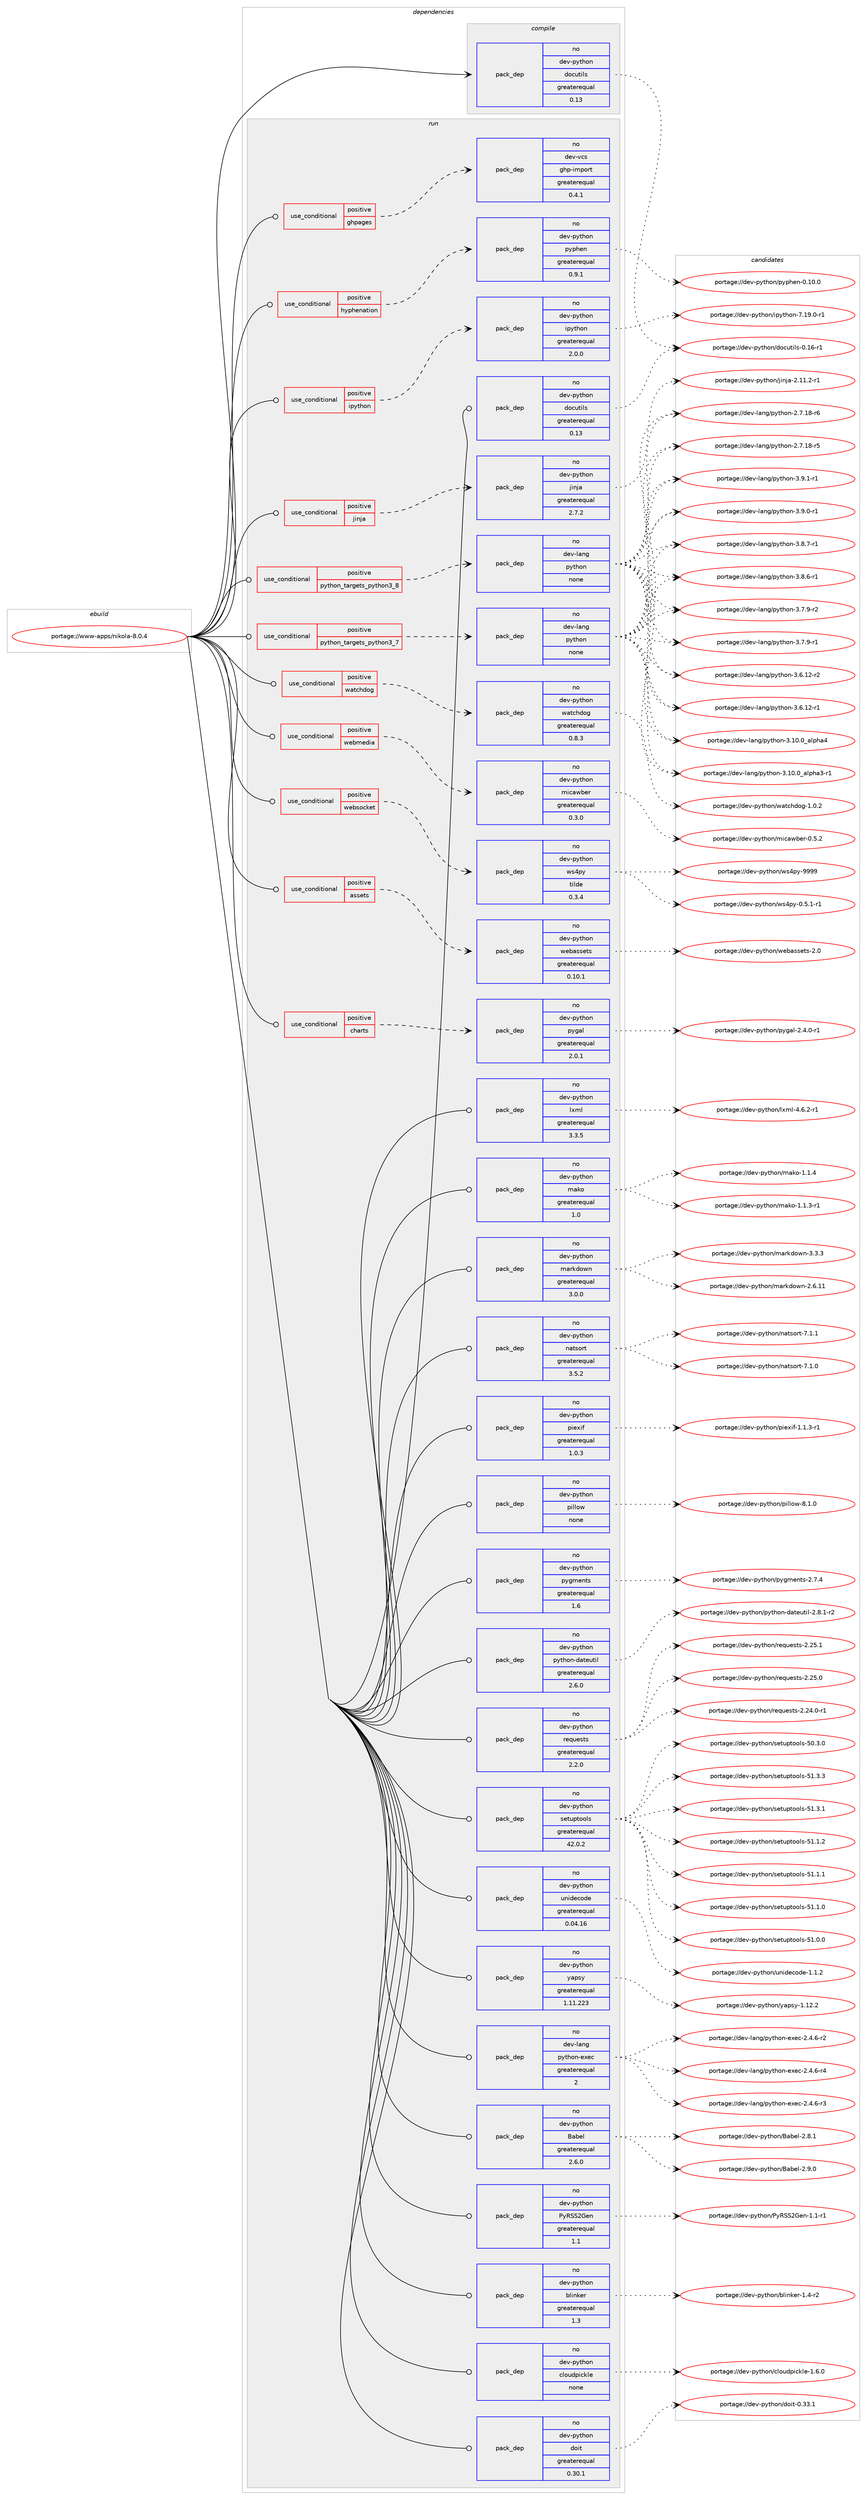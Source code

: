 digraph prolog {

# *************
# Graph options
# *************

newrank=true;
concentrate=true;
compound=true;
graph [rankdir=LR,fontname=Helvetica,fontsize=10,ranksep=1.5];#, ranksep=2.5, nodesep=0.2];
edge  [arrowhead=vee];
node  [fontname=Helvetica,fontsize=10];

# **********
# The ebuild
# **********

subgraph cluster_leftcol {
color=gray;
rank=same;
label=<<i>ebuild</i>>;
id [label="portage://www-apps/nikola-8.0.4", color=red, width=4, href="../www-apps/nikola-8.0.4.svg"];
}

# ****************
# The dependencies
# ****************

subgraph cluster_midcol {
color=gray;
label=<<i>dependencies</i>>;
subgraph cluster_compile {
fillcolor="#eeeeee";
style=filled;
label=<<i>compile</i>>;
subgraph pack3477 {
dependency4585 [label=<<TABLE BORDER="0" CELLBORDER="1" CELLSPACING="0" CELLPADDING="4" WIDTH="220"><TR><TD ROWSPAN="6" CELLPADDING="30">pack_dep</TD></TR><TR><TD WIDTH="110">no</TD></TR><TR><TD>dev-python</TD></TR><TR><TD>docutils</TD></TR><TR><TD>greaterequal</TD></TR><TR><TD>0.13</TD></TR></TABLE>>, shape=none, color=blue];
}
id:e -> dependency4585:w [weight=20,style="solid",arrowhead="vee"];
}
subgraph cluster_compileandrun {
fillcolor="#eeeeee";
style=filled;
label=<<i>compile and run</i>>;
}
subgraph cluster_run {
fillcolor="#eeeeee";
style=filled;
label=<<i>run</i>>;
subgraph cond1060 {
dependency4586 [label=<<TABLE BORDER="0" CELLBORDER="1" CELLSPACING="0" CELLPADDING="4"><TR><TD ROWSPAN="3" CELLPADDING="10">use_conditional</TD></TR><TR><TD>positive</TD></TR><TR><TD>assets</TD></TR></TABLE>>, shape=none, color=red];
subgraph pack3478 {
dependency4587 [label=<<TABLE BORDER="0" CELLBORDER="1" CELLSPACING="0" CELLPADDING="4" WIDTH="220"><TR><TD ROWSPAN="6" CELLPADDING="30">pack_dep</TD></TR><TR><TD WIDTH="110">no</TD></TR><TR><TD>dev-python</TD></TR><TR><TD>webassets</TD></TR><TR><TD>greaterequal</TD></TR><TR><TD>0.10.1</TD></TR></TABLE>>, shape=none, color=blue];
}
dependency4586:e -> dependency4587:w [weight=20,style="dashed",arrowhead="vee"];
}
id:e -> dependency4586:w [weight=20,style="solid",arrowhead="odot"];
subgraph cond1061 {
dependency4588 [label=<<TABLE BORDER="0" CELLBORDER="1" CELLSPACING="0" CELLPADDING="4"><TR><TD ROWSPAN="3" CELLPADDING="10">use_conditional</TD></TR><TR><TD>positive</TD></TR><TR><TD>charts</TD></TR></TABLE>>, shape=none, color=red];
subgraph pack3479 {
dependency4589 [label=<<TABLE BORDER="0" CELLBORDER="1" CELLSPACING="0" CELLPADDING="4" WIDTH="220"><TR><TD ROWSPAN="6" CELLPADDING="30">pack_dep</TD></TR><TR><TD WIDTH="110">no</TD></TR><TR><TD>dev-python</TD></TR><TR><TD>pygal</TD></TR><TR><TD>greaterequal</TD></TR><TR><TD>2.0.1</TD></TR></TABLE>>, shape=none, color=blue];
}
dependency4588:e -> dependency4589:w [weight=20,style="dashed",arrowhead="vee"];
}
id:e -> dependency4588:w [weight=20,style="solid",arrowhead="odot"];
subgraph cond1062 {
dependency4590 [label=<<TABLE BORDER="0" CELLBORDER="1" CELLSPACING="0" CELLPADDING="4"><TR><TD ROWSPAN="3" CELLPADDING="10">use_conditional</TD></TR><TR><TD>positive</TD></TR><TR><TD>ghpages</TD></TR></TABLE>>, shape=none, color=red];
subgraph pack3480 {
dependency4591 [label=<<TABLE BORDER="0" CELLBORDER="1" CELLSPACING="0" CELLPADDING="4" WIDTH="220"><TR><TD ROWSPAN="6" CELLPADDING="30">pack_dep</TD></TR><TR><TD WIDTH="110">no</TD></TR><TR><TD>dev-vcs</TD></TR><TR><TD>ghp-import</TD></TR><TR><TD>greaterequal</TD></TR><TR><TD>0.4.1</TD></TR></TABLE>>, shape=none, color=blue];
}
dependency4590:e -> dependency4591:w [weight=20,style="dashed",arrowhead="vee"];
}
id:e -> dependency4590:w [weight=20,style="solid",arrowhead="odot"];
subgraph cond1063 {
dependency4592 [label=<<TABLE BORDER="0" CELLBORDER="1" CELLSPACING="0" CELLPADDING="4"><TR><TD ROWSPAN="3" CELLPADDING="10">use_conditional</TD></TR><TR><TD>positive</TD></TR><TR><TD>hyphenation</TD></TR></TABLE>>, shape=none, color=red];
subgraph pack3481 {
dependency4593 [label=<<TABLE BORDER="0" CELLBORDER="1" CELLSPACING="0" CELLPADDING="4" WIDTH="220"><TR><TD ROWSPAN="6" CELLPADDING="30">pack_dep</TD></TR><TR><TD WIDTH="110">no</TD></TR><TR><TD>dev-python</TD></TR><TR><TD>pyphen</TD></TR><TR><TD>greaterequal</TD></TR><TR><TD>0.9.1</TD></TR></TABLE>>, shape=none, color=blue];
}
dependency4592:e -> dependency4593:w [weight=20,style="dashed",arrowhead="vee"];
}
id:e -> dependency4592:w [weight=20,style="solid",arrowhead="odot"];
subgraph cond1064 {
dependency4594 [label=<<TABLE BORDER="0" CELLBORDER="1" CELLSPACING="0" CELLPADDING="4"><TR><TD ROWSPAN="3" CELLPADDING="10">use_conditional</TD></TR><TR><TD>positive</TD></TR><TR><TD>ipython</TD></TR></TABLE>>, shape=none, color=red];
subgraph pack3482 {
dependency4595 [label=<<TABLE BORDER="0" CELLBORDER="1" CELLSPACING="0" CELLPADDING="4" WIDTH="220"><TR><TD ROWSPAN="6" CELLPADDING="30">pack_dep</TD></TR><TR><TD WIDTH="110">no</TD></TR><TR><TD>dev-python</TD></TR><TR><TD>ipython</TD></TR><TR><TD>greaterequal</TD></TR><TR><TD>2.0.0</TD></TR></TABLE>>, shape=none, color=blue];
}
dependency4594:e -> dependency4595:w [weight=20,style="dashed",arrowhead="vee"];
}
id:e -> dependency4594:w [weight=20,style="solid",arrowhead="odot"];
subgraph cond1065 {
dependency4596 [label=<<TABLE BORDER="0" CELLBORDER="1" CELLSPACING="0" CELLPADDING="4"><TR><TD ROWSPAN="3" CELLPADDING="10">use_conditional</TD></TR><TR><TD>positive</TD></TR><TR><TD>jinja</TD></TR></TABLE>>, shape=none, color=red];
subgraph pack3483 {
dependency4597 [label=<<TABLE BORDER="0" CELLBORDER="1" CELLSPACING="0" CELLPADDING="4" WIDTH="220"><TR><TD ROWSPAN="6" CELLPADDING="30">pack_dep</TD></TR><TR><TD WIDTH="110">no</TD></TR><TR><TD>dev-python</TD></TR><TR><TD>jinja</TD></TR><TR><TD>greaterequal</TD></TR><TR><TD>2.7.2</TD></TR></TABLE>>, shape=none, color=blue];
}
dependency4596:e -> dependency4597:w [weight=20,style="dashed",arrowhead="vee"];
}
id:e -> dependency4596:w [weight=20,style="solid",arrowhead="odot"];
subgraph cond1066 {
dependency4598 [label=<<TABLE BORDER="0" CELLBORDER="1" CELLSPACING="0" CELLPADDING="4"><TR><TD ROWSPAN="3" CELLPADDING="10">use_conditional</TD></TR><TR><TD>positive</TD></TR><TR><TD>python_targets_python3_7</TD></TR></TABLE>>, shape=none, color=red];
subgraph pack3484 {
dependency4599 [label=<<TABLE BORDER="0" CELLBORDER="1" CELLSPACING="0" CELLPADDING="4" WIDTH="220"><TR><TD ROWSPAN="6" CELLPADDING="30">pack_dep</TD></TR><TR><TD WIDTH="110">no</TD></TR><TR><TD>dev-lang</TD></TR><TR><TD>python</TD></TR><TR><TD>none</TD></TR><TR><TD></TD></TR></TABLE>>, shape=none, color=blue];
}
dependency4598:e -> dependency4599:w [weight=20,style="dashed",arrowhead="vee"];
}
id:e -> dependency4598:w [weight=20,style="solid",arrowhead="odot"];
subgraph cond1067 {
dependency4600 [label=<<TABLE BORDER="0" CELLBORDER="1" CELLSPACING="0" CELLPADDING="4"><TR><TD ROWSPAN="3" CELLPADDING="10">use_conditional</TD></TR><TR><TD>positive</TD></TR><TR><TD>python_targets_python3_8</TD></TR></TABLE>>, shape=none, color=red];
subgraph pack3485 {
dependency4601 [label=<<TABLE BORDER="0" CELLBORDER="1" CELLSPACING="0" CELLPADDING="4" WIDTH="220"><TR><TD ROWSPAN="6" CELLPADDING="30">pack_dep</TD></TR><TR><TD WIDTH="110">no</TD></TR><TR><TD>dev-lang</TD></TR><TR><TD>python</TD></TR><TR><TD>none</TD></TR><TR><TD></TD></TR></TABLE>>, shape=none, color=blue];
}
dependency4600:e -> dependency4601:w [weight=20,style="dashed",arrowhead="vee"];
}
id:e -> dependency4600:w [weight=20,style="solid",arrowhead="odot"];
subgraph cond1068 {
dependency4602 [label=<<TABLE BORDER="0" CELLBORDER="1" CELLSPACING="0" CELLPADDING="4"><TR><TD ROWSPAN="3" CELLPADDING="10">use_conditional</TD></TR><TR><TD>positive</TD></TR><TR><TD>watchdog</TD></TR></TABLE>>, shape=none, color=red];
subgraph pack3486 {
dependency4603 [label=<<TABLE BORDER="0" CELLBORDER="1" CELLSPACING="0" CELLPADDING="4" WIDTH="220"><TR><TD ROWSPAN="6" CELLPADDING="30">pack_dep</TD></TR><TR><TD WIDTH="110">no</TD></TR><TR><TD>dev-python</TD></TR><TR><TD>watchdog</TD></TR><TR><TD>greaterequal</TD></TR><TR><TD>0.8.3</TD></TR></TABLE>>, shape=none, color=blue];
}
dependency4602:e -> dependency4603:w [weight=20,style="dashed",arrowhead="vee"];
}
id:e -> dependency4602:w [weight=20,style="solid",arrowhead="odot"];
subgraph cond1069 {
dependency4604 [label=<<TABLE BORDER="0" CELLBORDER="1" CELLSPACING="0" CELLPADDING="4"><TR><TD ROWSPAN="3" CELLPADDING="10">use_conditional</TD></TR><TR><TD>positive</TD></TR><TR><TD>webmedia</TD></TR></TABLE>>, shape=none, color=red];
subgraph pack3487 {
dependency4605 [label=<<TABLE BORDER="0" CELLBORDER="1" CELLSPACING="0" CELLPADDING="4" WIDTH="220"><TR><TD ROWSPAN="6" CELLPADDING="30">pack_dep</TD></TR><TR><TD WIDTH="110">no</TD></TR><TR><TD>dev-python</TD></TR><TR><TD>micawber</TD></TR><TR><TD>greaterequal</TD></TR><TR><TD>0.3.0</TD></TR></TABLE>>, shape=none, color=blue];
}
dependency4604:e -> dependency4605:w [weight=20,style="dashed",arrowhead="vee"];
}
id:e -> dependency4604:w [weight=20,style="solid",arrowhead="odot"];
subgraph cond1070 {
dependency4606 [label=<<TABLE BORDER="0" CELLBORDER="1" CELLSPACING="0" CELLPADDING="4"><TR><TD ROWSPAN="3" CELLPADDING="10">use_conditional</TD></TR><TR><TD>positive</TD></TR><TR><TD>websocket</TD></TR></TABLE>>, shape=none, color=red];
subgraph pack3488 {
dependency4607 [label=<<TABLE BORDER="0" CELLBORDER="1" CELLSPACING="0" CELLPADDING="4" WIDTH="220"><TR><TD ROWSPAN="6" CELLPADDING="30">pack_dep</TD></TR><TR><TD WIDTH="110">no</TD></TR><TR><TD>dev-python</TD></TR><TR><TD>ws4py</TD></TR><TR><TD>tilde</TD></TR><TR><TD>0.3.4</TD></TR></TABLE>>, shape=none, color=blue];
}
dependency4606:e -> dependency4607:w [weight=20,style="dashed",arrowhead="vee"];
}
id:e -> dependency4606:w [weight=20,style="solid",arrowhead="odot"];
subgraph pack3489 {
dependency4608 [label=<<TABLE BORDER="0" CELLBORDER="1" CELLSPACING="0" CELLPADDING="4" WIDTH="220"><TR><TD ROWSPAN="6" CELLPADDING="30">pack_dep</TD></TR><TR><TD WIDTH="110">no</TD></TR><TR><TD>dev-lang</TD></TR><TR><TD>python-exec</TD></TR><TR><TD>greaterequal</TD></TR><TR><TD>2</TD></TR></TABLE>>, shape=none, color=blue];
}
id:e -> dependency4608:w [weight=20,style="solid",arrowhead="odot"];
subgraph pack3490 {
dependency4609 [label=<<TABLE BORDER="0" CELLBORDER="1" CELLSPACING="0" CELLPADDING="4" WIDTH="220"><TR><TD ROWSPAN="6" CELLPADDING="30">pack_dep</TD></TR><TR><TD WIDTH="110">no</TD></TR><TR><TD>dev-python</TD></TR><TR><TD>Babel</TD></TR><TR><TD>greaterequal</TD></TR><TR><TD>2.6.0</TD></TR></TABLE>>, shape=none, color=blue];
}
id:e -> dependency4609:w [weight=20,style="solid",arrowhead="odot"];
subgraph pack3491 {
dependency4610 [label=<<TABLE BORDER="0" CELLBORDER="1" CELLSPACING="0" CELLPADDING="4" WIDTH="220"><TR><TD ROWSPAN="6" CELLPADDING="30">pack_dep</TD></TR><TR><TD WIDTH="110">no</TD></TR><TR><TD>dev-python</TD></TR><TR><TD>PyRSS2Gen</TD></TR><TR><TD>greaterequal</TD></TR><TR><TD>1.1</TD></TR></TABLE>>, shape=none, color=blue];
}
id:e -> dependency4610:w [weight=20,style="solid",arrowhead="odot"];
subgraph pack3492 {
dependency4611 [label=<<TABLE BORDER="0" CELLBORDER="1" CELLSPACING="0" CELLPADDING="4" WIDTH="220"><TR><TD ROWSPAN="6" CELLPADDING="30">pack_dep</TD></TR><TR><TD WIDTH="110">no</TD></TR><TR><TD>dev-python</TD></TR><TR><TD>blinker</TD></TR><TR><TD>greaterequal</TD></TR><TR><TD>1.3</TD></TR></TABLE>>, shape=none, color=blue];
}
id:e -> dependency4611:w [weight=20,style="solid",arrowhead="odot"];
subgraph pack3493 {
dependency4612 [label=<<TABLE BORDER="0" CELLBORDER="1" CELLSPACING="0" CELLPADDING="4" WIDTH="220"><TR><TD ROWSPAN="6" CELLPADDING="30">pack_dep</TD></TR><TR><TD WIDTH="110">no</TD></TR><TR><TD>dev-python</TD></TR><TR><TD>cloudpickle</TD></TR><TR><TD>none</TD></TR><TR><TD></TD></TR></TABLE>>, shape=none, color=blue];
}
id:e -> dependency4612:w [weight=20,style="solid",arrowhead="odot"];
subgraph pack3494 {
dependency4613 [label=<<TABLE BORDER="0" CELLBORDER="1" CELLSPACING="0" CELLPADDING="4" WIDTH="220"><TR><TD ROWSPAN="6" CELLPADDING="30">pack_dep</TD></TR><TR><TD WIDTH="110">no</TD></TR><TR><TD>dev-python</TD></TR><TR><TD>docutils</TD></TR><TR><TD>greaterequal</TD></TR><TR><TD>0.13</TD></TR></TABLE>>, shape=none, color=blue];
}
id:e -> dependency4613:w [weight=20,style="solid",arrowhead="odot"];
subgraph pack3495 {
dependency4614 [label=<<TABLE BORDER="0" CELLBORDER="1" CELLSPACING="0" CELLPADDING="4" WIDTH="220"><TR><TD ROWSPAN="6" CELLPADDING="30">pack_dep</TD></TR><TR><TD WIDTH="110">no</TD></TR><TR><TD>dev-python</TD></TR><TR><TD>doit</TD></TR><TR><TD>greaterequal</TD></TR><TR><TD>0.30.1</TD></TR></TABLE>>, shape=none, color=blue];
}
id:e -> dependency4614:w [weight=20,style="solid",arrowhead="odot"];
subgraph pack3496 {
dependency4615 [label=<<TABLE BORDER="0" CELLBORDER="1" CELLSPACING="0" CELLPADDING="4" WIDTH="220"><TR><TD ROWSPAN="6" CELLPADDING="30">pack_dep</TD></TR><TR><TD WIDTH="110">no</TD></TR><TR><TD>dev-python</TD></TR><TR><TD>lxml</TD></TR><TR><TD>greaterequal</TD></TR><TR><TD>3.3.5</TD></TR></TABLE>>, shape=none, color=blue];
}
id:e -> dependency4615:w [weight=20,style="solid",arrowhead="odot"];
subgraph pack3497 {
dependency4616 [label=<<TABLE BORDER="0" CELLBORDER="1" CELLSPACING="0" CELLPADDING="4" WIDTH="220"><TR><TD ROWSPAN="6" CELLPADDING="30">pack_dep</TD></TR><TR><TD WIDTH="110">no</TD></TR><TR><TD>dev-python</TD></TR><TR><TD>mako</TD></TR><TR><TD>greaterequal</TD></TR><TR><TD>1.0</TD></TR></TABLE>>, shape=none, color=blue];
}
id:e -> dependency4616:w [weight=20,style="solid",arrowhead="odot"];
subgraph pack3498 {
dependency4617 [label=<<TABLE BORDER="0" CELLBORDER="1" CELLSPACING="0" CELLPADDING="4" WIDTH="220"><TR><TD ROWSPAN="6" CELLPADDING="30">pack_dep</TD></TR><TR><TD WIDTH="110">no</TD></TR><TR><TD>dev-python</TD></TR><TR><TD>markdown</TD></TR><TR><TD>greaterequal</TD></TR><TR><TD>3.0.0</TD></TR></TABLE>>, shape=none, color=blue];
}
id:e -> dependency4617:w [weight=20,style="solid",arrowhead="odot"];
subgraph pack3499 {
dependency4618 [label=<<TABLE BORDER="0" CELLBORDER="1" CELLSPACING="0" CELLPADDING="4" WIDTH="220"><TR><TD ROWSPAN="6" CELLPADDING="30">pack_dep</TD></TR><TR><TD WIDTH="110">no</TD></TR><TR><TD>dev-python</TD></TR><TR><TD>natsort</TD></TR><TR><TD>greaterequal</TD></TR><TR><TD>3.5.2</TD></TR></TABLE>>, shape=none, color=blue];
}
id:e -> dependency4618:w [weight=20,style="solid",arrowhead="odot"];
subgraph pack3500 {
dependency4619 [label=<<TABLE BORDER="0" CELLBORDER="1" CELLSPACING="0" CELLPADDING="4" WIDTH="220"><TR><TD ROWSPAN="6" CELLPADDING="30">pack_dep</TD></TR><TR><TD WIDTH="110">no</TD></TR><TR><TD>dev-python</TD></TR><TR><TD>piexif</TD></TR><TR><TD>greaterequal</TD></TR><TR><TD>1.0.3</TD></TR></TABLE>>, shape=none, color=blue];
}
id:e -> dependency4619:w [weight=20,style="solid",arrowhead="odot"];
subgraph pack3501 {
dependency4620 [label=<<TABLE BORDER="0" CELLBORDER="1" CELLSPACING="0" CELLPADDING="4" WIDTH="220"><TR><TD ROWSPAN="6" CELLPADDING="30">pack_dep</TD></TR><TR><TD WIDTH="110">no</TD></TR><TR><TD>dev-python</TD></TR><TR><TD>pillow</TD></TR><TR><TD>none</TD></TR><TR><TD></TD></TR></TABLE>>, shape=none, color=blue];
}
id:e -> dependency4620:w [weight=20,style="solid",arrowhead="odot"];
subgraph pack3502 {
dependency4621 [label=<<TABLE BORDER="0" CELLBORDER="1" CELLSPACING="0" CELLPADDING="4" WIDTH="220"><TR><TD ROWSPAN="6" CELLPADDING="30">pack_dep</TD></TR><TR><TD WIDTH="110">no</TD></TR><TR><TD>dev-python</TD></TR><TR><TD>pygments</TD></TR><TR><TD>greaterequal</TD></TR><TR><TD>1.6</TD></TR></TABLE>>, shape=none, color=blue];
}
id:e -> dependency4621:w [weight=20,style="solid",arrowhead="odot"];
subgraph pack3503 {
dependency4622 [label=<<TABLE BORDER="0" CELLBORDER="1" CELLSPACING="0" CELLPADDING="4" WIDTH="220"><TR><TD ROWSPAN="6" CELLPADDING="30">pack_dep</TD></TR><TR><TD WIDTH="110">no</TD></TR><TR><TD>dev-python</TD></TR><TR><TD>python-dateutil</TD></TR><TR><TD>greaterequal</TD></TR><TR><TD>2.6.0</TD></TR></TABLE>>, shape=none, color=blue];
}
id:e -> dependency4622:w [weight=20,style="solid",arrowhead="odot"];
subgraph pack3504 {
dependency4623 [label=<<TABLE BORDER="0" CELLBORDER="1" CELLSPACING="0" CELLPADDING="4" WIDTH="220"><TR><TD ROWSPAN="6" CELLPADDING="30">pack_dep</TD></TR><TR><TD WIDTH="110">no</TD></TR><TR><TD>dev-python</TD></TR><TR><TD>requests</TD></TR><TR><TD>greaterequal</TD></TR><TR><TD>2.2.0</TD></TR></TABLE>>, shape=none, color=blue];
}
id:e -> dependency4623:w [weight=20,style="solid",arrowhead="odot"];
subgraph pack3505 {
dependency4624 [label=<<TABLE BORDER="0" CELLBORDER="1" CELLSPACING="0" CELLPADDING="4" WIDTH="220"><TR><TD ROWSPAN="6" CELLPADDING="30">pack_dep</TD></TR><TR><TD WIDTH="110">no</TD></TR><TR><TD>dev-python</TD></TR><TR><TD>setuptools</TD></TR><TR><TD>greaterequal</TD></TR><TR><TD>42.0.2</TD></TR></TABLE>>, shape=none, color=blue];
}
id:e -> dependency4624:w [weight=20,style="solid",arrowhead="odot"];
subgraph pack3506 {
dependency4625 [label=<<TABLE BORDER="0" CELLBORDER="1" CELLSPACING="0" CELLPADDING="4" WIDTH="220"><TR><TD ROWSPAN="6" CELLPADDING="30">pack_dep</TD></TR><TR><TD WIDTH="110">no</TD></TR><TR><TD>dev-python</TD></TR><TR><TD>unidecode</TD></TR><TR><TD>greaterequal</TD></TR><TR><TD>0.04.16</TD></TR></TABLE>>, shape=none, color=blue];
}
id:e -> dependency4625:w [weight=20,style="solid",arrowhead="odot"];
subgraph pack3507 {
dependency4626 [label=<<TABLE BORDER="0" CELLBORDER="1" CELLSPACING="0" CELLPADDING="4" WIDTH="220"><TR><TD ROWSPAN="6" CELLPADDING="30">pack_dep</TD></TR><TR><TD WIDTH="110">no</TD></TR><TR><TD>dev-python</TD></TR><TR><TD>yapsy</TD></TR><TR><TD>greaterequal</TD></TR><TR><TD>1.11.223</TD></TR></TABLE>>, shape=none, color=blue];
}
id:e -> dependency4626:w [weight=20,style="solid",arrowhead="odot"];
}
}

# **************
# The candidates
# **************

subgraph cluster_choices {
rank=same;
color=gray;
label=<<i>candidates</i>>;

subgraph choice3477 {
color=black;
nodesep=1;
choice10010111845112121116104111110471001119911711610510811545484649544511449 [label="portage://dev-python/docutils-0.16-r1", color=red, width=4,href="../dev-python/docutils-0.16-r1.svg"];
dependency4585:e -> choice10010111845112121116104111110471001119911711610510811545484649544511449:w [style=dotted,weight="100"];
}
subgraph choice3478 {
color=black;
nodesep=1;
choice1001011184511212111610411111047119101989711511510111611545504648 [label="portage://dev-python/webassets-2.0", color=red, width=4,href="../dev-python/webassets-2.0.svg"];
dependency4587:e -> choice1001011184511212111610411111047119101989711511510111611545504648:w [style=dotted,weight="100"];
}
subgraph choice3479 {
color=black;
nodesep=1;
choice1001011184511212111610411111047112121103971084550465246484511449 [label="portage://dev-python/pygal-2.4.0-r1", color=red, width=4,href="../dev-python/pygal-2.4.0-r1.svg"];
dependency4589:e -> choice1001011184511212111610411111047112121103971084550465246484511449:w [style=dotted,weight="100"];
}
subgraph choice3480 {
color=black;
nodesep=1;
}
subgraph choice3481 {
color=black;
nodesep=1;
choice100101118451121211161041111104711212111210410111045484649484648 [label="portage://dev-python/pyphen-0.10.0", color=red, width=4,href="../dev-python/pyphen-0.10.0.svg"];
dependency4593:e -> choice100101118451121211161041111104711212111210410111045484649484648:w [style=dotted,weight="100"];
}
subgraph choice3482 {
color=black;
nodesep=1;
choice1001011184511212111610411111047105112121116104111110455546495746484511449 [label="portage://dev-python/ipython-7.19.0-r1", color=red, width=4,href="../dev-python/ipython-7.19.0-r1.svg"];
dependency4595:e -> choice1001011184511212111610411111047105112121116104111110455546495746484511449:w [style=dotted,weight="100"];
}
subgraph choice3483 {
color=black;
nodesep=1;
choice100101118451121211161041111104710610511010697455046494946504511449 [label="portage://dev-python/jinja-2.11.2-r1", color=red, width=4,href="../dev-python/jinja-2.11.2-r1.svg"];
dependency4597:e -> choice100101118451121211161041111104710610511010697455046494946504511449:w [style=dotted,weight="100"];
}
subgraph choice3484 {
color=black;
nodesep=1;
choice1001011184510897110103471121211161041111104551465746494511449 [label="portage://dev-lang/python-3.9.1-r1", color=red, width=4,href="../dev-lang/python-3.9.1-r1.svg"];
choice1001011184510897110103471121211161041111104551465746484511449 [label="portage://dev-lang/python-3.9.0-r1", color=red, width=4,href="../dev-lang/python-3.9.0-r1.svg"];
choice1001011184510897110103471121211161041111104551465646554511449 [label="portage://dev-lang/python-3.8.7-r1", color=red, width=4,href="../dev-lang/python-3.8.7-r1.svg"];
choice1001011184510897110103471121211161041111104551465646544511449 [label="portage://dev-lang/python-3.8.6-r1", color=red, width=4,href="../dev-lang/python-3.8.6-r1.svg"];
choice1001011184510897110103471121211161041111104551465546574511450 [label="portage://dev-lang/python-3.7.9-r2", color=red, width=4,href="../dev-lang/python-3.7.9-r2.svg"];
choice1001011184510897110103471121211161041111104551465546574511449 [label="portage://dev-lang/python-3.7.9-r1", color=red, width=4,href="../dev-lang/python-3.7.9-r1.svg"];
choice100101118451089711010347112121116104111110455146544649504511450 [label="portage://dev-lang/python-3.6.12-r2", color=red, width=4,href="../dev-lang/python-3.6.12-r2.svg"];
choice100101118451089711010347112121116104111110455146544649504511449 [label="portage://dev-lang/python-3.6.12-r1", color=red, width=4,href="../dev-lang/python-3.6.12-r1.svg"];
choice1001011184510897110103471121211161041111104551464948464895971081121049752 [label="portage://dev-lang/python-3.10.0_alpha4", color=red, width=4,href="../dev-lang/python-3.10.0_alpha4.svg"];
choice10010111845108971101034711212111610411111045514649484648959710811210497514511449 [label="portage://dev-lang/python-3.10.0_alpha3-r1", color=red, width=4,href="../dev-lang/python-3.10.0_alpha3-r1.svg"];
choice100101118451089711010347112121116104111110455046554649564511454 [label="portage://dev-lang/python-2.7.18-r6", color=red, width=4,href="../dev-lang/python-2.7.18-r6.svg"];
choice100101118451089711010347112121116104111110455046554649564511453 [label="portage://dev-lang/python-2.7.18-r5", color=red, width=4,href="../dev-lang/python-2.7.18-r5.svg"];
dependency4599:e -> choice1001011184510897110103471121211161041111104551465746494511449:w [style=dotted,weight="100"];
dependency4599:e -> choice1001011184510897110103471121211161041111104551465746484511449:w [style=dotted,weight="100"];
dependency4599:e -> choice1001011184510897110103471121211161041111104551465646554511449:w [style=dotted,weight="100"];
dependency4599:e -> choice1001011184510897110103471121211161041111104551465646544511449:w [style=dotted,weight="100"];
dependency4599:e -> choice1001011184510897110103471121211161041111104551465546574511450:w [style=dotted,weight="100"];
dependency4599:e -> choice1001011184510897110103471121211161041111104551465546574511449:w [style=dotted,weight="100"];
dependency4599:e -> choice100101118451089711010347112121116104111110455146544649504511450:w [style=dotted,weight="100"];
dependency4599:e -> choice100101118451089711010347112121116104111110455146544649504511449:w [style=dotted,weight="100"];
dependency4599:e -> choice1001011184510897110103471121211161041111104551464948464895971081121049752:w [style=dotted,weight="100"];
dependency4599:e -> choice10010111845108971101034711212111610411111045514649484648959710811210497514511449:w [style=dotted,weight="100"];
dependency4599:e -> choice100101118451089711010347112121116104111110455046554649564511454:w [style=dotted,weight="100"];
dependency4599:e -> choice100101118451089711010347112121116104111110455046554649564511453:w [style=dotted,weight="100"];
}
subgraph choice3485 {
color=black;
nodesep=1;
choice1001011184510897110103471121211161041111104551465746494511449 [label="portage://dev-lang/python-3.9.1-r1", color=red, width=4,href="../dev-lang/python-3.9.1-r1.svg"];
choice1001011184510897110103471121211161041111104551465746484511449 [label="portage://dev-lang/python-3.9.0-r1", color=red, width=4,href="../dev-lang/python-3.9.0-r1.svg"];
choice1001011184510897110103471121211161041111104551465646554511449 [label="portage://dev-lang/python-3.8.7-r1", color=red, width=4,href="../dev-lang/python-3.8.7-r1.svg"];
choice1001011184510897110103471121211161041111104551465646544511449 [label="portage://dev-lang/python-3.8.6-r1", color=red, width=4,href="../dev-lang/python-3.8.6-r1.svg"];
choice1001011184510897110103471121211161041111104551465546574511450 [label="portage://dev-lang/python-3.7.9-r2", color=red, width=4,href="../dev-lang/python-3.7.9-r2.svg"];
choice1001011184510897110103471121211161041111104551465546574511449 [label="portage://dev-lang/python-3.7.9-r1", color=red, width=4,href="../dev-lang/python-3.7.9-r1.svg"];
choice100101118451089711010347112121116104111110455146544649504511450 [label="portage://dev-lang/python-3.6.12-r2", color=red, width=4,href="../dev-lang/python-3.6.12-r2.svg"];
choice100101118451089711010347112121116104111110455146544649504511449 [label="portage://dev-lang/python-3.6.12-r1", color=red, width=4,href="../dev-lang/python-3.6.12-r1.svg"];
choice1001011184510897110103471121211161041111104551464948464895971081121049752 [label="portage://dev-lang/python-3.10.0_alpha4", color=red, width=4,href="../dev-lang/python-3.10.0_alpha4.svg"];
choice10010111845108971101034711212111610411111045514649484648959710811210497514511449 [label="portage://dev-lang/python-3.10.0_alpha3-r1", color=red, width=4,href="../dev-lang/python-3.10.0_alpha3-r1.svg"];
choice100101118451089711010347112121116104111110455046554649564511454 [label="portage://dev-lang/python-2.7.18-r6", color=red, width=4,href="../dev-lang/python-2.7.18-r6.svg"];
choice100101118451089711010347112121116104111110455046554649564511453 [label="portage://dev-lang/python-2.7.18-r5", color=red, width=4,href="../dev-lang/python-2.7.18-r5.svg"];
dependency4601:e -> choice1001011184510897110103471121211161041111104551465746494511449:w [style=dotted,weight="100"];
dependency4601:e -> choice1001011184510897110103471121211161041111104551465746484511449:w [style=dotted,weight="100"];
dependency4601:e -> choice1001011184510897110103471121211161041111104551465646554511449:w [style=dotted,weight="100"];
dependency4601:e -> choice1001011184510897110103471121211161041111104551465646544511449:w [style=dotted,weight="100"];
dependency4601:e -> choice1001011184510897110103471121211161041111104551465546574511450:w [style=dotted,weight="100"];
dependency4601:e -> choice1001011184510897110103471121211161041111104551465546574511449:w [style=dotted,weight="100"];
dependency4601:e -> choice100101118451089711010347112121116104111110455146544649504511450:w [style=dotted,weight="100"];
dependency4601:e -> choice100101118451089711010347112121116104111110455146544649504511449:w [style=dotted,weight="100"];
dependency4601:e -> choice1001011184510897110103471121211161041111104551464948464895971081121049752:w [style=dotted,weight="100"];
dependency4601:e -> choice10010111845108971101034711212111610411111045514649484648959710811210497514511449:w [style=dotted,weight="100"];
dependency4601:e -> choice100101118451089711010347112121116104111110455046554649564511454:w [style=dotted,weight="100"];
dependency4601:e -> choice100101118451089711010347112121116104111110455046554649564511453:w [style=dotted,weight="100"];
}
subgraph choice3486 {
color=black;
nodesep=1;
choice10010111845112121116104111110471199711699104100111103454946484650 [label="portage://dev-python/watchdog-1.0.2", color=red, width=4,href="../dev-python/watchdog-1.0.2.svg"];
dependency4603:e -> choice10010111845112121116104111110471199711699104100111103454946484650:w [style=dotted,weight="100"];
}
subgraph choice3487 {
color=black;
nodesep=1;
choice1001011184511212111610411111047109105999711998101114454846534650 [label="portage://dev-python/micawber-0.5.2", color=red, width=4,href="../dev-python/micawber-0.5.2.svg"];
dependency4605:e -> choice1001011184511212111610411111047109105999711998101114454846534650:w [style=dotted,weight="100"];
}
subgraph choice3488 {
color=black;
nodesep=1;
choice1001011184511212111610411111047119115521121214557575757 [label="portage://dev-python/ws4py-9999", color=red, width=4,href="../dev-python/ws4py-9999.svg"];
choice1001011184511212111610411111047119115521121214548465346494511449 [label="portage://dev-python/ws4py-0.5.1-r1", color=red, width=4,href="../dev-python/ws4py-0.5.1-r1.svg"];
dependency4607:e -> choice1001011184511212111610411111047119115521121214557575757:w [style=dotted,weight="100"];
dependency4607:e -> choice1001011184511212111610411111047119115521121214548465346494511449:w [style=dotted,weight="100"];
}
subgraph choice3489 {
color=black;
nodesep=1;
choice10010111845108971101034711212111610411111045101120101994550465246544511452 [label="portage://dev-lang/python-exec-2.4.6-r4", color=red, width=4,href="../dev-lang/python-exec-2.4.6-r4.svg"];
choice10010111845108971101034711212111610411111045101120101994550465246544511451 [label="portage://dev-lang/python-exec-2.4.6-r3", color=red, width=4,href="../dev-lang/python-exec-2.4.6-r3.svg"];
choice10010111845108971101034711212111610411111045101120101994550465246544511450 [label="portage://dev-lang/python-exec-2.4.6-r2", color=red, width=4,href="../dev-lang/python-exec-2.4.6-r2.svg"];
dependency4608:e -> choice10010111845108971101034711212111610411111045101120101994550465246544511452:w [style=dotted,weight="100"];
dependency4608:e -> choice10010111845108971101034711212111610411111045101120101994550465246544511451:w [style=dotted,weight="100"];
dependency4608:e -> choice10010111845108971101034711212111610411111045101120101994550465246544511450:w [style=dotted,weight="100"];
}
subgraph choice3490 {
color=black;
nodesep=1;
choice1001011184511212111610411111047669798101108455046574648 [label="portage://dev-python/Babel-2.9.0", color=red, width=4,href="../dev-python/Babel-2.9.0.svg"];
choice1001011184511212111610411111047669798101108455046564649 [label="portage://dev-python/Babel-2.8.1", color=red, width=4,href="../dev-python/Babel-2.8.1.svg"];
dependency4609:e -> choice1001011184511212111610411111047669798101108455046574648:w [style=dotted,weight="100"];
dependency4609:e -> choice1001011184511212111610411111047669798101108455046564649:w [style=dotted,weight="100"];
}
subgraph choice3491 {
color=black;
nodesep=1;
choice1001011184511212111610411111047801218283835071101110454946494511449 [label="portage://dev-python/PyRSS2Gen-1.1-r1", color=red, width=4,href="../dev-python/PyRSS2Gen-1.1-r1.svg"];
dependency4610:e -> choice1001011184511212111610411111047801218283835071101110454946494511449:w [style=dotted,weight="100"];
}
subgraph choice3492 {
color=black;
nodesep=1;
choice100101118451121211161041111104798108105110107101114454946524511450 [label="portage://dev-python/blinker-1.4-r2", color=red, width=4,href="../dev-python/blinker-1.4-r2.svg"];
dependency4611:e -> choice100101118451121211161041111104798108105110107101114454946524511450:w [style=dotted,weight="100"];
}
subgraph choice3493 {
color=black;
nodesep=1;
choice10010111845112121116104111110479910811111710011210599107108101454946544648 [label="portage://dev-python/cloudpickle-1.6.0", color=red, width=4,href="../dev-python/cloudpickle-1.6.0.svg"];
dependency4612:e -> choice10010111845112121116104111110479910811111710011210599107108101454946544648:w [style=dotted,weight="100"];
}
subgraph choice3494 {
color=black;
nodesep=1;
choice10010111845112121116104111110471001119911711610510811545484649544511449 [label="portage://dev-python/docutils-0.16-r1", color=red, width=4,href="../dev-python/docutils-0.16-r1.svg"];
dependency4613:e -> choice10010111845112121116104111110471001119911711610510811545484649544511449:w [style=dotted,weight="100"];
}
subgraph choice3495 {
color=black;
nodesep=1;
choice100101118451121211161041111104710011110511645484651514649 [label="portage://dev-python/doit-0.33.1", color=red, width=4,href="../dev-python/doit-0.33.1.svg"];
dependency4614:e -> choice100101118451121211161041111104710011110511645484651514649:w [style=dotted,weight="100"];
}
subgraph choice3496 {
color=black;
nodesep=1;
choice10010111845112121116104111110471081201091084552465446504511449 [label="portage://dev-python/lxml-4.6.2-r1", color=red, width=4,href="../dev-python/lxml-4.6.2-r1.svg"];
dependency4615:e -> choice10010111845112121116104111110471081201091084552465446504511449:w [style=dotted,weight="100"];
}
subgraph choice3497 {
color=black;
nodesep=1;
choice100101118451121211161041111104710997107111454946494652 [label="portage://dev-python/mako-1.1.4", color=red, width=4,href="../dev-python/mako-1.1.4.svg"];
choice1001011184511212111610411111047109971071114549464946514511449 [label="portage://dev-python/mako-1.1.3-r1", color=red, width=4,href="../dev-python/mako-1.1.3-r1.svg"];
dependency4616:e -> choice100101118451121211161041111104710997107111454946494652:w [style=dotted,weight="100"];
dependency4616:e -> choice1001011184511212111610411111047109971071114549464946514511449:w [style=dotted,weight="100"];
}
subgraph choice3498 {
color=black;
nodesep=1;
choice100101118451121211161041111104710997114107100111119110455146514651 [label="portage://dev-python/markdown-3.3.3", color=red, width=4,href="../dev-python/markdown-3.3.3.svg"];
choice10010111845112121116104111110471099711410710011111911045504654464949 [label="portage://dev-python/markdown-2.6.11", color=red, width=4,href="../dev-python/markdown-2.6.11.svg"];
dependency4617:e -> choice100101118451121211161041111104710997114107100111119110455146514651:w [style=dotted,weight="100"];
dependency4617:e -> choice10010111845112121116104111110471099711410710011111911045504654464949:w [style=dotted,weight="100"];
}
subgraph choice3499 {
color=black;
nodesep=1;
choice100101118451121211161041111104711097116115111114116455546494649 [label="portage://dev-python/natsort-7.1.1", color=red, width=4,href="../dev-python/natsort-7.1.1.svg"];
choice100101118451121211161041111104711097116115111114116455546494648 [label="portage://dev-python/natsort-7.1.0", color=red, width=4,href="../dev-python/natsort-7.1.0.svg"];
dependency4618:e -> choice100101118451121211161041111104711097116115111114116455546494649:w [style=dotted,weight="100"];
dependency4618:e -> choice100101118451121211161041111104711097116115111114116455546494648:w [style=dotted,weight="100"];
}
subgraph choice3500 {
color=black;
nodesep=1;
choice10010111845112121116104111110471121051011201051024549464946514511449 [label="portage://dev-python/piexif-1.1.3-r1", color=red, width=4,href="../dev-python/piexif-1.1.3-r1.svg"];
dependency4619:e -> choice10010111845112121116104111110471121051011201051024549464946514511449:w [style=dotted,weight="100"];
}
subgraph choice3501 {
color=black;
nodesep=1;
choice1001011184511212111610411111047112105108108111119455646494648 [label="portage://dev-python/pillow-8.1.0", color=red, width=4,href="../dev-python/pillow-8.1.0.svg"];
dependency4620:e -> choice1001011184511212111610411111047112105108108111119455646494648:w [style=dotted,weight="100"];
}
subgraph choice3502 {
color=black;
nodesep=1;
choice1001011184511212111610411111047112121103109101110116115455046554652 [label="portage://dev-python/pygments-2.7.4", color=red, width=4,href="../dev-python/pygments-2.7.4.svg"];
dependency4621:e -> choice1001011184511212111610411111047112121103109101110116115455046554652:w [style=dotted,weight="100"];
}
subgraph choice3503 {
color=black;
nodesep=1;
choice100101118451121211161041111104711212111610411111045100971161011171161051084550465646494511450 [label="portage://dev-python/python-dateutil-2.8.1-r2", color=red, width=4,href="../dev-python/python-dateutil-2.8.1-r2.svg"];
dependency4622:e -> choice100101118451121211161041111104711212111610411111045100971161011171161051084550465646494511450:w [style=dotted,weight="100"];
}
subgraph choice3504 {
color=black;
nodesep=1;
choice100101118451121211161041111104711410111311710111511611545504650534649 [label="portage://dev-python/requests-2.25.1", color=red, width=4,href="../dev-python/requests-2.25.1.svg"];
choice100101118451121211161041111104711410111311710111511611545504650534648 [label="portage://dev-python/requests-2.25.0", color=red, width=4,href="../dev-python/requests-2.25.0.svg"];
choice1001011184511212111610411111047114101113117101115116115455046505246484511449 [label="portage://dev-python/requests-2.24.0-r1", color=red, width=4,href="../dev-python/requests-2.24.0-r1.svg"];
dependency4623:e -> choice100101118451121211161041111104711410111311710111511611545504650534649:w [style=dotted,weight="100"];
dependency4623:e -> choice100101118451121211161041111104711410111311710111511611545504650534648:w [style=dotted,weight="100"];
dependency4623:e -> choice1001011184511212111610411111047114101113117101115116115455046505246484511449:w [style=dotted,weight="100"];
}
subgraph choice3505 {
color=black;
nodesep=1;
choice100101118451121211161041111104711510111611711211611111110811545534946514651 [label="portage://dev-python/setuptools-51.3.3", color=red, width=4,href="../dev-python/setuptools-51.3.3.svg"];
choice100101118451121211161041111104711510111611711211611111110811545534946514649 [label="portage://dev-python/setuptools-51.3.1", color=red, width=4,href="../dev-python/setuptools-51.3.1.svg"];
choice100101118451121211161041111104711510111611711211611111110811545534946494650 [label="portage://dev-python/setuptools-51.1.2", color=red, width=4,href="../dev-python/setuptools-51.1.2.svg"];
choice100101118451121211161041111104711510111611711211611111110811545534946494649 [label="portage://dev-python/setuptools-51.1.1", color=red, width=4,href="../dev-python/setuptools-51.1.1.svg"];
choice100101118451121211161041111104711510111611711211611111110811545534946494648 [label="portage://dev-python/setuptools-51.1.0", color=red, width=4,href="../dev-python/setuptools-51.1.0.svg"];
choice100101118451121211161041111104711510111611711211611111110811545534946484648 [label="portage://dev-python/setuptools-51.0.0", color=red, width=4,href="../dev-python/setuptools-51.0.0.svg"];
choice100101118451121211161041111104711510111611711211611111110811545534846514648 [label="portage://dev-python/setuptools-50.3.0", color=red, width=4,href="../dev-python/setuptools-50.3.0.svg"];
dependency4624:e -> choice100101118451121211161041111104711510111611711211611111110811545534946514651:w [style=dotted,weight="100"];
dependency4624:e -> choice100101118451121211161041111104711510111611711211611111110811545534946514649:w [style=dotted,weight="100"];
dependency4624:e -> choice100101118451121211161041111104711510111611711211611111110811545534946494650:w [style=dotted,weight="100"];
dependency4624:e -> choice100101118451121211161041111104711510111611711211611111110811545534946494649:w [style=dotted,weight="100"];
dependency4624:e -> choice100101118451121211161041111104711510111611711211611111110811545534946494648:w [style=dotted,weight="100"];
dependency4624:e -> choice100101118451121211161041111104711510111611711211611111110811545534946484648:w [style=dotted,weight="100"];
dependency4624:e -> choice100101118451121211161041111104711510111611711211611111110811545534846514648:w [style=dotted,weight="100"];
}
subgraph choice3506 {
color=black;
nodesep=1;
choice100101118451121211161041111104711711010510010199111100101454946494650 [label="portage://dev-python/unidecode-1.1.2", color=red, width=4,href="../dev-python/unidecode-1.1.2.svg"];
dependency4625:e -> choice100101118451121211161041111104711711010510010199111100101454946494650:w [style=dotted,weight="100"];
}
subgraph choice3507 {
color=black;
nodesep=1;
choice10010111845112121116104111110471219711211512145494649504650 [label="portage://dev-python/yapsy-1.12.2", color=red, width=4,href="../dev-python/yapsy-1.12.2.svg"];
dependency4626:e -> choice10010111845112121116104111110471219711211512145494649504650:w [style=dotted,weight="100"];
}
}

}
